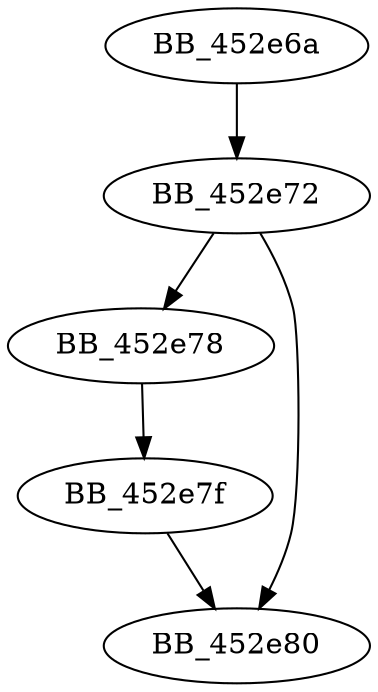 DiGraph sub_452E6A{
BB_452e6a->BB_452e72
BB_452e72->BB_452e78
BB_452e72->BB_452e80
BB_452e78->BB_452e7f
BB_452e7f->BB_452e80
}
